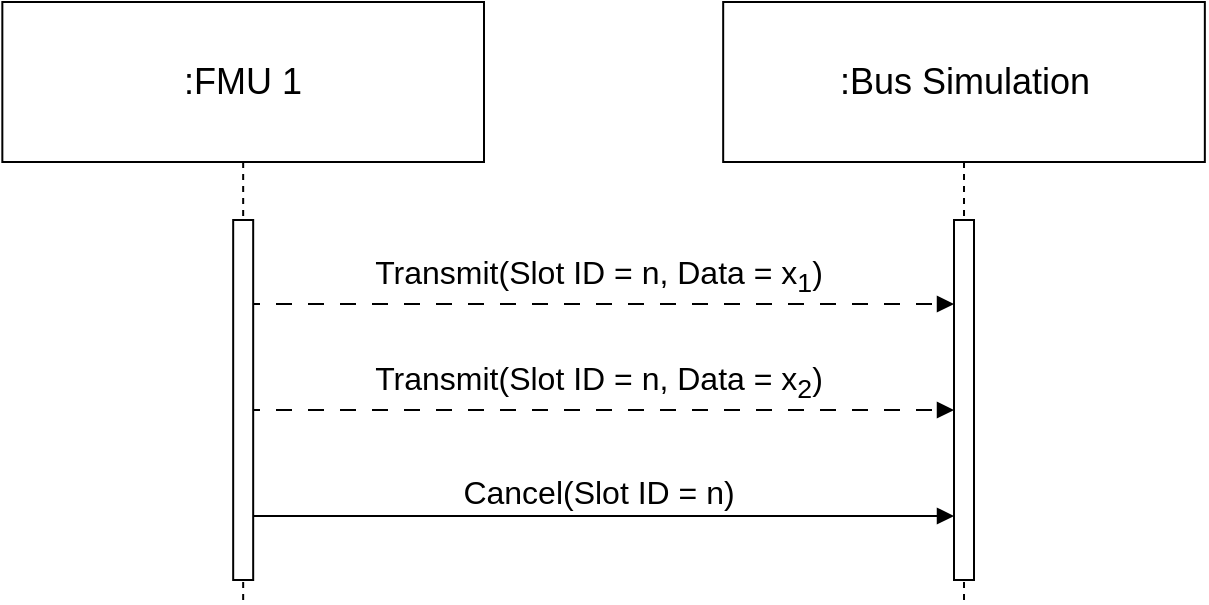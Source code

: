 <mxfile version="26.0.6">
  <diagram name="Page-1" id="dLMWYPuGLznFX2xjgWWH">
    <mxGraphModel dx="753" dy="422" grid="1" gridSize="10" guides="1" tooltips="1" connect="1" arrows="1" fold="1" page="1" pageScale="1" pageWidth="850" pageHeight="1100" math="0" shadow="0">
      <root>
        <mxCell id="0" />
        <mxCell id="1" parent="0" />
        <mxCell id="Dh0hu46nk9tGdzloWWqa-2" value="&lt;font&gt;&lt;span&gt;Cancel(&lt;/span&gt;&lt;span&gt;Slot ID = n&lt;/span&gt;&lt;span&gt;)&lt;/span&gt;&lt;/font&gt;" style="html=1;verticalAlign=bottom;endArrow=block;curved=0;rounded=0;fontSize=16;" parent="1" edge="1">
          <mxGeometry width="80" relative="1" as="geometry">
            <mxPoint x="439.998" y="1297" as="sourcePoint" />
            <mxPoint x="795" y="1297" as="targetPoint" />
            <Array as="points" />
          </mxGeometry>
        </mxCell>
        <mxCell id="Dh0hu46nk9tGdzloWWqa-1" value="&lt;font&gt;&lt;span&gt;Transmit(&lt;/span&gt;&lt;span&gt;Slot ID = n, Data =&amp;nbsp;&lt;/span&gt;&lt;span&gt;x&lt;/span&gt;&lt;sub&gt;&lt;font&gt;2&lt;/font&gt;&lt;/sub&gt;&lt;span&gt;)&lt;/span&gt;&lt;/font&gt;" style="html=1;verticalAlign=bottom;endArrow=block;curved=0;rounded=0;dashed=1;dashPattern=8 8;fontSize=16;" parent="1" edge="1">
          <mxGeometry width="80" relative="1" as="geometry">
            <mxPoint x="439.998" y="1244" as="sourcePoint" />
            <mxPoint x="795" y="1244" as="targetPoint" />
            <Array as="points" />
          </mxGeometry>
        </mxCell>
        <mxCell id="K_93MQcQCd8FGHe1F_AO-7" value="&lt;font&gt;&lt;span&gt;Transmit(Slot ID = n, Data = x&lt;/span&gt;&lt;sub&gt;&lt;font&gt;1&lt;/font&gt;&lt;/sub&gt;&lt;span&gt;)&lt;/span&gt;&lt;/font&gt;" style="html=1;verticalAlign=bottom;endArrow=block;curved=0;rounded=0;dashed=1;dashPattern=8 8;fontSize=16;" parent="1" edge="1">
          <mxGeometry width="80" relative="1" as="geometry">
            <mxPoint x="439.998" y="1191" as="sourcePoint" />
            <mxPoint x="795" y="1191" as="targetPoint" />
            <Array as="points" />
          </mxGeometry>
        </mxCell>
        <mxCell id="K_93MQcQCd8FGHe1F_AO-3" value="&lt;font&gt;:FMU 1&lt;/font&gt;" style="shape=umlLifeline;perimeter=lifelinePerimeter;whiteSpace=wrap;html=1;container=1;dropTarget=0;collapsible=0;recursiveResize=0;outlineConnect=0;portConstraint=eastwest;newEdgeStyle={&quot;curved&quot;:0,&quot;rounded&quot;:0};size=80;fontSize=18;" parent="1" vertex="1">
          <mxGeometry x="319.17" y="1040" width="240.83" height="300" as="geometry" />
        </mxCell>
        <mxCell id="Gpt0lgxvQiU5xleDVs3c-1" value="" style="html=1;points=[[0,0,0,0,5],[0,1,0,0,-5],[1,0,0,0,5],[1,1,0,0,-5]];perimeter=orthogonalPerimeter;outlineConnect=0;targetShapes=umlLifeline;portConstraint=eastwest;newEdgeStyle={&quot;curved&quot;:0,&quot;rounded&quot;:0};fillColor=default;" vertex="1" parent="K_93MQcQCd8FGHe1F_AO-3">
          <mxGeometry x="115.42" y="109" width="10" height="180" as="geometry" />
        </mxCell>
        <mxCell id="K_93MQcQCd8FGHe1F_AO-5" value="&lt;font&gt;:Bus Simulation&lt;/font&gt;" style="shape=umlLifeline;perimeter=lifelinePerimeter;whiteSpace=wrap;html=1;container=1;dropTarget=0;collapsible=0;recursiveResize=0;outlineConnect=0;portConstraint=eastwest;newEdgeStyle={&quot;curved&quot;:0,&quot;rounded&quot;:0};size=80;fontSize=18;" parent="1" vertex="1">
          <mxGeometry x="679.59" y="1040" width="240.83" height="300" as="geometry" />
        </mxCell>
        <mxCell id="K_93MQcQCd8FGHe1F_AO-6" value="" style="html=1;points=[[0,0,0,0,5],[0,1,0,0,-5],[1,0,0,0,5],[1,1,0,0,-5]];perimeter=orthogonalPerimeter;outlineConnect=0;targetShapes=umlLifeline;portConstraint=eastwest;newEdgeStyle={&quot;curved&quot;:0,&quot;rounded&quot;:0};fillColor=default;" parent="K_93MQcQCd8FGHe1F_AO-5" vertex="1">
          <mxGeometry x="115.41" y="109" width="10" height="180" as="geometry" />
        </mxCell>
        <mxCell id="K_93MQcQCd8FGHe1F_AO-17" value="" style="ellipse;whiteSpace=wrap;html=1;align=center;aspect=fixed;fillColor=none;strokeColor=none;resizable=0;perimeter=centerPerimeter;rotatable=0;allowArrows=0;points=[];outlineConnect=1;" parent="1" vertex="1">
          <mxGeometry x="860" y="1263" width="10" height="10" as="geometry" />
        </mxCell>
      </root>
    </mxGraphModel>
  </diagram>
</mxfile>
